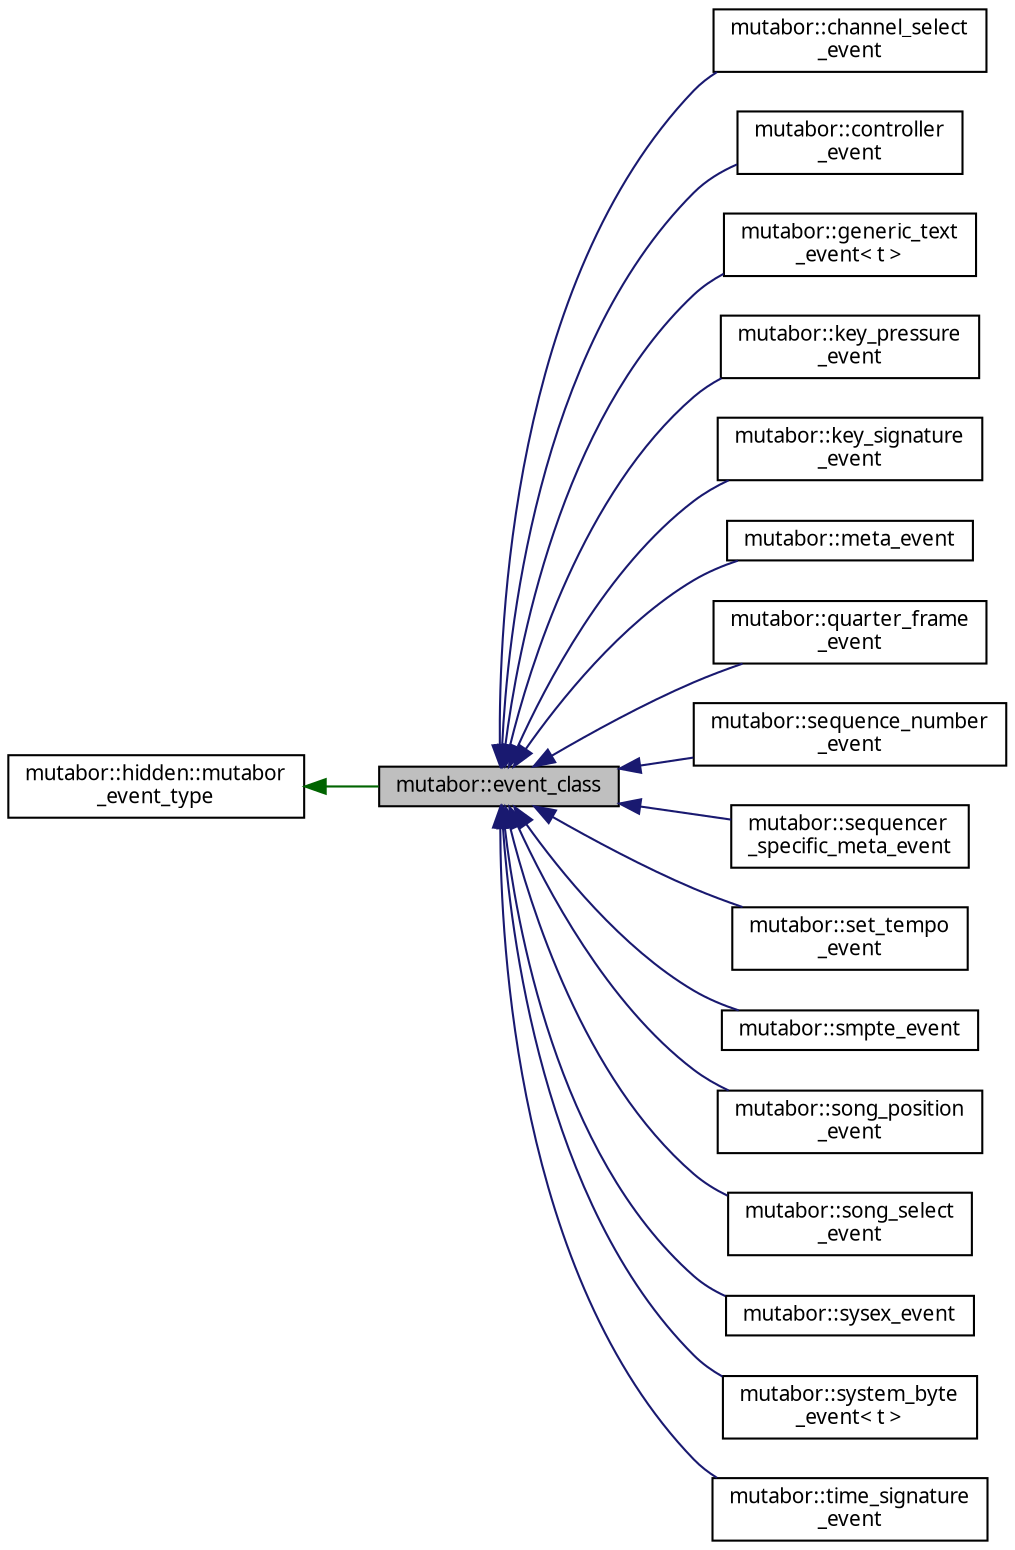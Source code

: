 digraph "mutabor::event_class"
{
  edge [fontname="Sans",fontsize="10",labelfontname="Sans",labelfontsize="10"];
  node [fontname="Sans",fontsize="10",shape=record];
  rankdir="LR";
  Node0 [label="mutabor::event_class",height=0.2,width=0.4,color="black", fillcolor="grey75", style="filled", fontcolor="black"];
  Node1 -> Node0 [dir="back",color="darkgreen",fontsize="10",style="solid",fontname="Sans"];
  Node1 [label="mutabor::hidden::mutabor\l_event_type",height=0.2,width=0.4,color="black", fillcolor="white", style="filled",URL="$d1/da6/structmutabor_1_1hidden_1_1mutabor__event__type.html"];
  Node0 -> Node2 [dir="back",color="midnightblue",fontsize="10",style="solid",fontname="Sans"];
  Node2 [label="mutabor::channel_select\l_event",height=0.2,width=0.4,color="black", fillcolor="white", style="filled",URL="$d2/d17/classmutabor_1_1channel__select__event.html"];
  Node0 -> Node3 [dir="back",color="midnightblue",fontsize="10",style="solid",fontname="Sans"];
  Node3 [label="mutabor::controller\l_event",height=0.2,width=0.4,color="black", fillcolor="white", style="filled",URL="$de/d04/classmutabor_1_1controller__event.html"];
  Node0 -> Node4 [dir="back",color="midnightblue",fontsize="10",style="solid",fontname="Sans"];
  Node4 [label="mutabor::generic_text\l_event\< t \>",height=0.2,width=0.4,color="black", fillcolor="white", style="filled",URL="$d5/dd0/classmutabor_1_1generic__text__event.html"];
  Node0 -> Node5 [dir="back",color="midnightblue",fontsize="10",style="solid",fontname="Sans"];
  Node5 [label="mutabor::key_pressure\l_event",height=0.2,width=0.4,color="black", fillcolor="white", style="filled",URL="$d9/d3a/classmutabor_1_1key__pressure__event.html"];
  Node0 -> Node6 [dir="back",color="midnightblue",fontsize="10",style="solid",fontname="Sans"];
  Node6 [label="mutabor::key_signature\l_event",height=0.2,width=0.4,color="black", fillcolor="white", style="filled",URL="$d8/d56/classmutabor_1_1key__signature__event.html"];
  Node0 -> Node7 [dir="back",color="midnightblue",fontsize="10",style="solid",fontname="Sans"];
  Node7 [label="mutabor::meta_event",height=0.2,width=0.4,color="black", fillcolor="white", style="filled",URL="$da/d41/classmutabor_1_1meta__event.html"];
  Node0 -> Node8 [dir="back",color="midnightblue",fontsize="10",style="solid",fontname="Sans"];
  Node8 [label="mutabor::quarter_frame\l_event",height=0.2,width=0.4,color="black", fillcolor="white", style="filled",URL="$d5/d7c/classmutabor_1_1quarter__frame__event.html"];
  Node0 -> Node9 [dir="back",color="midnightblue",fontsize="10",style="solid",fontname="Sans"];
  Node9 [label="mutabor::sequence_number\l_event",height=0.2,width=0.4,color="black", fillcolor="white", style="filled",URL="$d5/dec/classmutabor_1_1sequence__number__event.html"];
  Node0 -> Node10 [dir="back",color="midnightblue",fontsize="10",style="solid",fontname="Sans"];
  Node10 [label="mutabor::sequencer\l_specific_meta_event",height=0.2,width=0.4,color="black", fillcolor="white", style="filled",URL="$d6/d24/classmutabor_1_1sequencer__specific__meta__event.html"];
  Node0 -> Node11 [dir="back",color="midnightblue",fontsize="10",style="solid",fontname="Sans"];
  Node11 [label="mutabor::set_tempo\l_event",height=0.2,width=0.4,color="black", fillcolor="white", style="filled",URL="$db/d87/classmutabor_1_1set__tempo__event.html"];
  Node0 -> Node12 [dir="back",color="midnightblue",fontsize="10",style="solid",fontname="Sans"];
  Node12 [label="mutabor::smpte_event",height=0.2,width=0.4,color="black", fillcolor="white", style="filled",URL="$db/db8/classmutabor_1_1smpte__event.html"];
  Node0 -> Node13 [dir="back",color="midnightblue",fontsize="10",style="solid",fontname="Sans"];
  Node13 [label="mutabor::song_position\l_event",height=0.2,width=0.4,color="black", fillcolor="white", style="filled",URL="$d5/de3/classmutabor_1_1song__position__event.html"];
  Node0 -> Node14 [dir="back",color="midnightblue",fontsize="10",style="solid",fontname="Sans"];
  Node14 [label="mutabor::song_select\l_event",height=0.2,width=0.4,color="black", fillcolor="white", style="filled",URL="$d9/d79/classmutabor_1_1song__select__event.html"];
  Node0 -> Node15 [dir="back",color="midnightblue",fontsize="10",style="solid",fontname="Sans"];
  Node15 [label="mutabor::sysex_event",height=0.2,width=0.4,color="black", fillcolor="white", style="filled",URL="$d5/dab/classmutabor_1_1sysex__event.html"];
  Node0 -> Node16 [dir="back",color="midnightblue",fontsize="10",style="solid",fontname="Sans"];
  Node16 [label="mutabor::system_byte\l_event\< t \>",height=0.2,width=0.4,color="black", fillcolor="white", style="filled",URL="$d1/db9/classmutabor_1_1system__byte__event.html"];
  Node0 -> Node17 [dir="back",color="midnightblue",fontsize="10",style="solid",fontname="Sans"];
  Node17 [label="mutabor::time_signature\l_event",height=0.2,width=0.4,color="black", fillcolor="white", style="filled",URL="$de/de4/classmutabor_1_1time__signature__event.html"];
}
